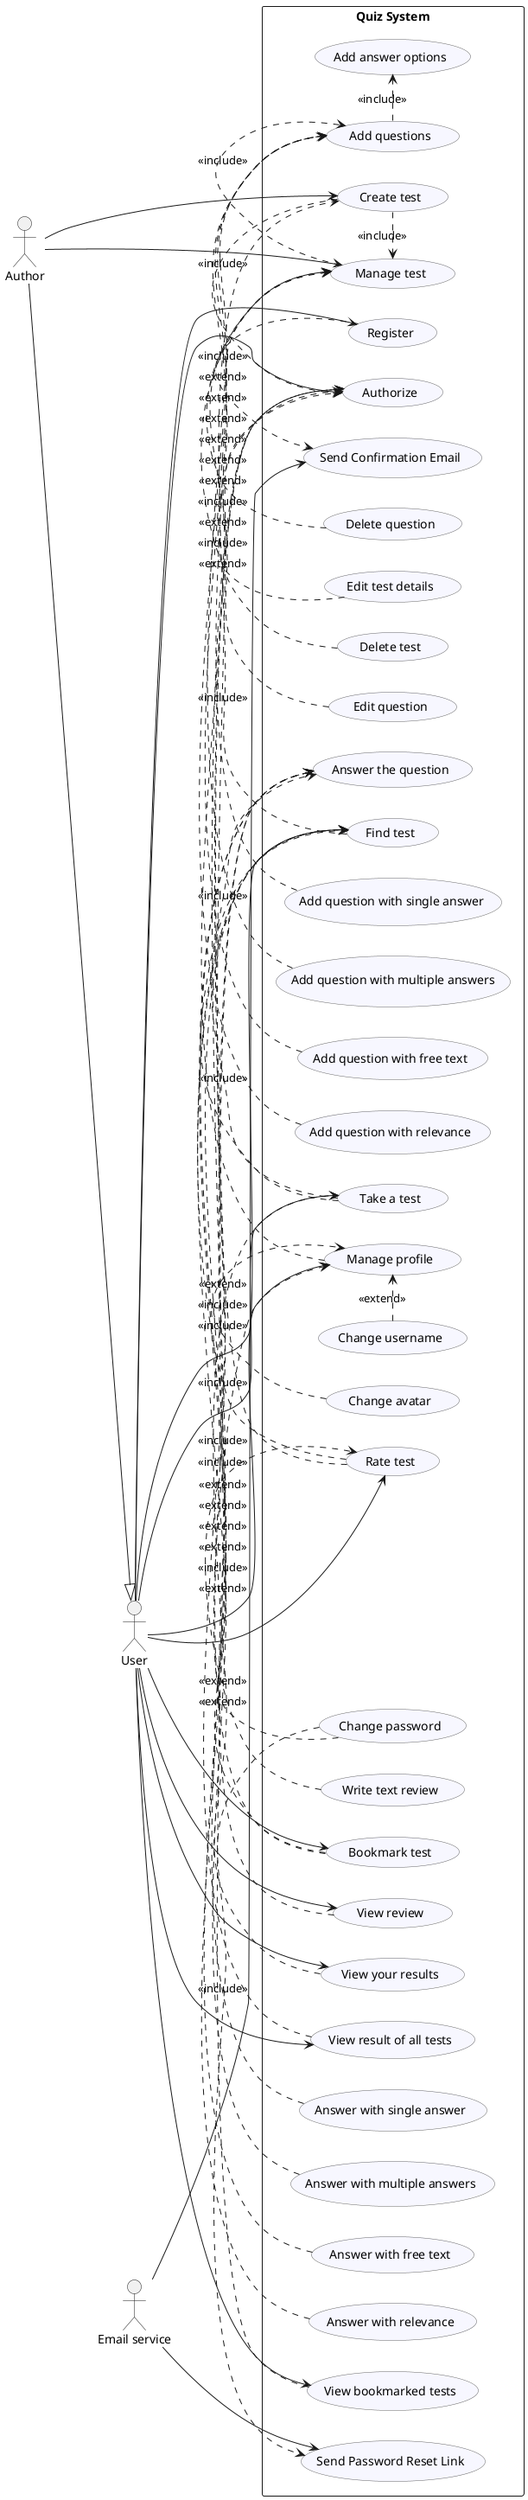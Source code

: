 @startuml
left to right direction
skinparam packageStyle rectangle
skinparam usecase {
  BorderColor #666
  BackgroundColor #F7F7FF
}


actor User
actor Author
actor "Email service" as Email


Author --|> User

rectangle "Quiz System" as System {
  usecase (Register) as UC_Register
  usecase (Authorize) as UC_Login
  usecase (Manage profile) as UC_Profile
  usecase (Change avatar) as UC_ChangeAvatar
  usecase (Change username) as UC_ChangeUsername
  usecase (Change password) as UC_ChangePassword
  usecase (Send Confirmation Email) as UC_SendConfirm
  usecase (Send Password Reset Link) as UC_SendReset


  usecase (Create test) as UC_CreateTest
  usecase (Manage test) as UC_ManageTest
  usecase (Add questions) as UC_AddQuestions
  usecase (Add question with single answer) as UC_QuestSingle
  usecase (Add question with multiple answers) as UC_QuestMultiple
  usecase (Add question with free text) as UC_QuestFree
  usecase (Add question with relevance) as UC_QuestRel
  usecase (Add answer options) as UC_AddOptions
  usecase (Edit question) as UC_EditQuestion
  usecase (Delete question) as UC_DeleteQuestion
  usecase (Edit test details) as UC_EditTestDetails
  usecase (Delete test) as UC_DeleteTest
  usecase (Find test) as UC_FindTest



  usecase (Take a test) as UC_TakeTest
  usecase (Answer the question) as UC_Answer
  usecase (Answer with single answer) as UC_AnsSingle
  usecase (Answer with multiple answers) as UC_AnsMulti
  usecase (Answer with free text) as UC_AnsFree
  usecase (Answer with relevance) as UC_AnsRel
  usecase (View your results) as UC_ViewMyResults
  usecase (View result of all tests) as UC_ViewAllResults


  usecase (Rate test) as UC_RateTest
  usecase (Write text review) as UC_WriteReview
  usecase (View review) as UC_ViewReview
  usecase (Bookmark test) as UC_Bookmark
  usecase (View bookmarked tests) as UC_ViewBookmarks
}


User --> UC_Register
User --> UC_Login
User --> UC_Profile
User --> UC_FindTest
User --> UC_TakeTest
User --> UC_ViewMyResults
User --> UC_RateTest
User --> UC_ViewReview
User --> UC_Bookmark
User --> UC_ViewBookmarks
User --> UC_ViewAllResults

Author --> UC_CreateTest
Author --> UC_ManageTest


UC_Register .> UC_SendConfirm : <<include>>
UC_ChangePassword .> UC_SendReset : <<include>>
Email --> UC_SendConfirm
Email --> UC_SendReset

UC_TakeTest .> UC_FindTest : <<include>>
UC_FindTest .> UC_CreateTest : <<include>>
UC_CreateTest .> UC_Login : <<include>>
UC_CreateTest .> UC_ManageTest : <<include>>
UC_ManageTest .> UC_AddQuestions : <<include>>
UC_EditTestDetails .> UC_ManageTest : <<extend>>
UC_DeleteTest .> UC_ManageTest : <<extend>>
UC_EditQuestion .> UC_ManageTest : <<extend>>
UC_DeleteQuestion .> UC_ManageTest : <<extend>>
UC_QuestSingle .> UC_AddQuestions : <<extend>>
UC_QuestMultiple .> UC_AddQuestions : <<extend>>
UC_QuestFree .> UC_AddQuestions : <<extend>>
UC_QuestRel .> UC_AddQuestions : <<extend>>
UC_AddQuestions .> UC_AddOptions : <<include>>
UC_Profile .> UC_Login : <<include>>
UC_ChangeAvatar .> UC_Profile: <<extend>>
UC_ChangeUsername .> UC_Profile: <<extend>>
UC_ChangePassword .> UC_Profile: <<extend>>
UC_WriteReview .> UC_RateTest: <<extend>>
UC_RateTest .> UC_FindTest: <<include>>
UC_RateTest .> UC_Login: <<include>>
UC_ViewReview .> UC_FindTest: <<include>>
UC_ViewMyResults .> UC_TakeTest: <<extend>>
UC_ViewAllResults .> UC_Login: <<include>>
UC_TakeTest .> UC_Answer : <<include>>
UC_AnsSingle .> UC_Answer : <<extend>>
UC_AnsMulti .> UC_Answer : <<extend>>
UC_AnsFree .> UC_Answer : <<extend>>
UC_AnsRel .> UC_Answer : <<extend>>
UC_Bookmark .> UC_FindTest : <<include>>
UC_Bookmark .> UC_Login : <<include>>
UC_ViewBookmarks .> UC_Login : <<include>>


@enduml

